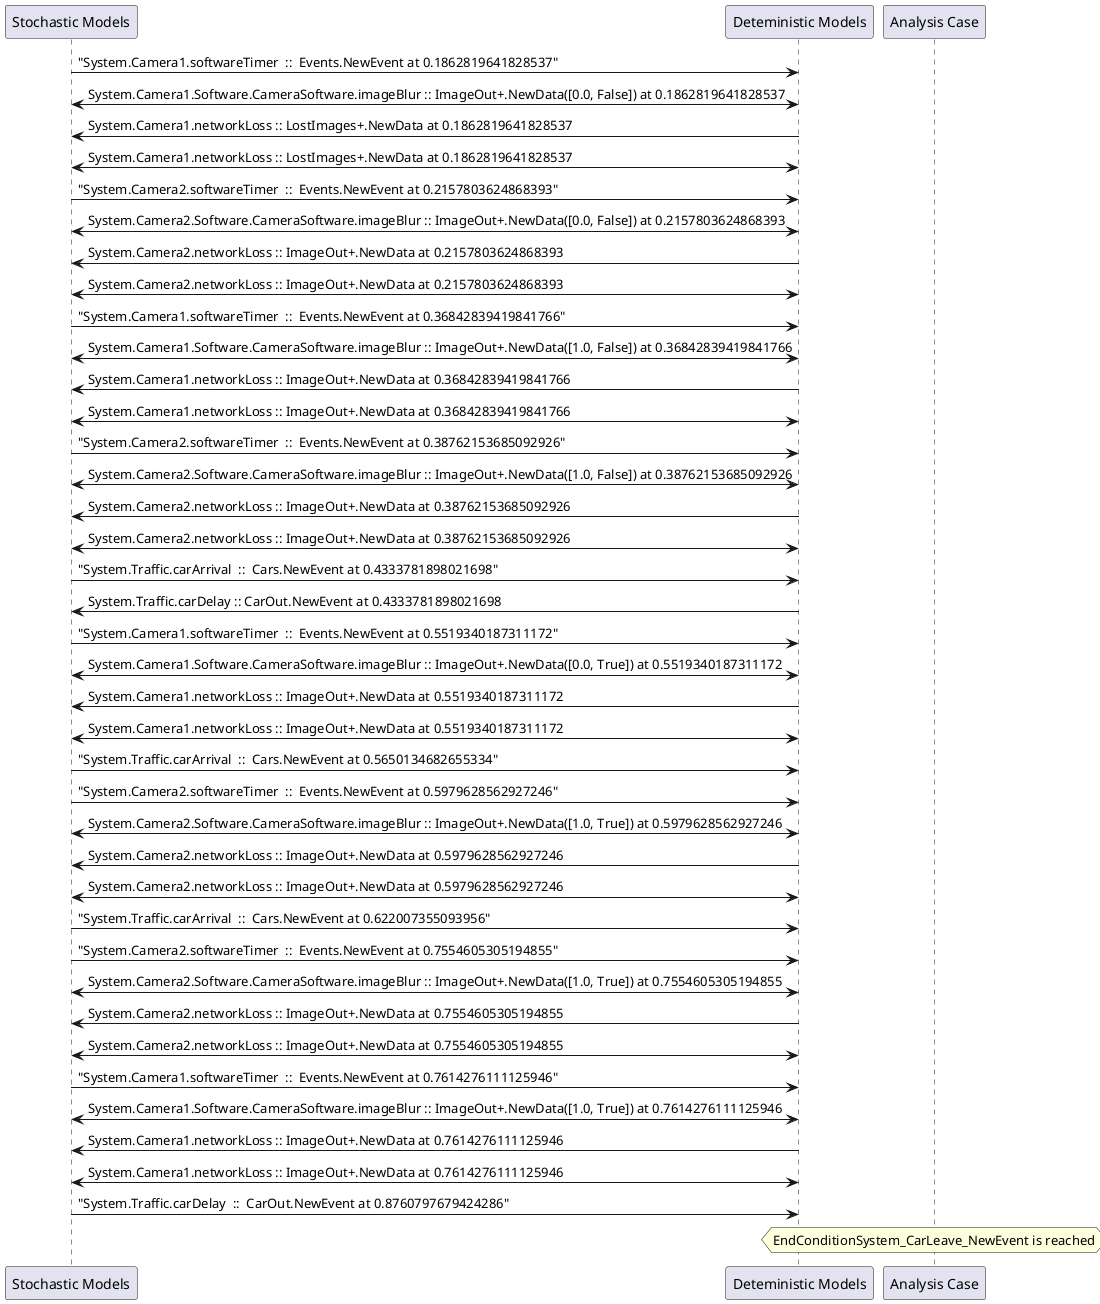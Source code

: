 
	@startuml
	participant "Stochastic Models" as stochmodel
	participant "Deteministic Models" as detmodel
	participant "Analysis Case" as analysis
	{12396_stop} stochmodel -> detmodel : "System.Camera1.softwareTimer  ::  Events.NewEvent at 0.1862819641828537"
detmodel <-> stochmodel : System.Camera1.Software.CameraSoftware.imageBlur :: ImageOut+.NewData([0.0, False]) at 0.1862819641828537
detmodel -> stochmodel : System.Camera1.networkLoss :: LostImages+.NewData at 0.1862819641828537
detmodel <-> stochmodel : System.Camera1.networkLoss :: LostImages+.NewData at 0.1862819641828537
{12412_stop} stochmodel -> detmodel : "System.Camera2.softwareTimer  ::  Events.NewEvent at 0.2157803624868393"
detmodel <-> stochmodel : System.Camera2.Software.CameraSoftware.imageBlur :: ImageOut+.NewData([0.0, False]) at 0.2157803624868393
detmodel -> stochmodel : System.Camera2.networkLoss :: ImageOut+.NewData at 0.2157803624868393
detmodel <-> stochmodel : System.Camera2.networkLoss :: ImageOut+.NewData at 0.2157803624868393
{12397_stop} stochmodel -> detmodel : "System.Camera1.softwareTimer  ::  Events.NewEvent at 0.36842839419841766"
detmodel <-> stochmodel : System.Camera1.Software.CameraSoftware.imageBlur :: ImageOut+.NewData([1.0, False]) at 0.36842839419841766
detmodel -> stochmodel : System.Camera1.networkLoss :: ImageOut+.NewData at 0.36842839419841766
detmodel <-> stochmodel : System.Camera1.networkLoss :: ImageOut+.NewData at 0.36842839419841766
{12413_stop} stochmodel -> detmodel : "System.Camera2.softwareTimer  ::  Events.NewEvent at 0.38762153685092926"
detmodel <-> stochmodel : System.Camera2.Software.CameraSoftware.imageBlur :: ImageOut+.NewData([1.0, False]) at 0.38762153685092926
detmodel -> stochmodel : System.Camera2.networkLoss :: ImageOut+.NewData at 0.38762153685092926
detmodel <-> stochmodel : System.Camera2.networkLoss :: ImageOut+.NewData at 0.38762153685092926
{12428_stop} stochmodel -> detmodel : "System.Traffic.carArrival  ::  Cars.NewEvent at 0.4333781898021698"
{12438_start} detmodel -> stochmodel : System.Traffic.carDelay :: CarOut.NewEvent at 0.4333781898021698
{12398_stop} stochmodel -> detmodel : "System.Camera1.softwareTimer  ::  Events.NewEvent at 0.5519340187311172"
detmodel <-> stochmodel : System.Camera1.Software.CameraSoftware.imageBlur :: ImageOut+.NewData([0.0, True]) at 0.5519340187311172
detmodel -> stochmodel : System.Camera1.networkLoss :: ImageOut+.NewData at 0.5519340187311172
detmodel <-> stochmodel : System.Camera1.networkLoss :: ImageOut+.NewData at 0.5519340187311172
{12429_stop} stochmodel -> detmodel : "System.Traffic.carArrival  ::  Cars.NewEvent at 0.5650134682655334"
{12414_stop} stochmodel -> detmodel : "System.Camera2.softwareTimer  ::  Events.NewEvent at 0.5979628562927246"
detmodel <-> stochmodel : System.Camera2.Software.CameraSoftware.imageBlur :: ImageOut+.NewData([1.0, True]) at 0.5979628562927246
detmodel -> stochmodel : System.Camera2.networkLoss :: ImageOut+.NewData at 0.5979628562927246
detmodel <-> stochmodel : System.Camera2.networkLoss :: ImageOut+.NewData at 0.5979628562927246
{12430_stop} stochmodel -> detmodel : "System.Traffic.carArrival  ::  Cars.NewEvent at 0.622007355093956"
{12415_stop} stochmodel -> detmodel : "System.Camera2.softwareTimer  ::  Events.NewEvent at 0.7554605305194855"
detmodel <-> stochmodel : System.Camera2.Software.CameraSoftware.imageBlur :: ImageOut+.NewData([1.0, True]) at 0.7554605305194855
detmodel -> stochmodel : System.Camera2.networkLoss :: ImageOut+.NewData at 0.7554605305194855
detmodel <-> stochmodel : System.Camera2.networkLoss :: ImageOut+.NewData at 0.7554605305194855
{12399_stop} stochmodel -> detmodel : "System.Camera1.softwareTimer  ::  Events.NewEvent at 0.7614276111125946"
detmodel <-> stochmodel : System.Camera1.Software.CameraSoftware.imageBlur :: ImageOut+.NewData([1.0, True]) at 0.7614276111125946
detmodel -> stochmodel : System.Camera1.networkLoss :: ImageOut+.NewData at 0.7614276111125946
detmodel <-> stochmodel : System.Camera1.networkLoss :: ImageOut+.NewData at 0.7614276111125946
{12438_stop} stochmodel -> detmodel : "System.Traffic.carDelay  ::  CarOut.NewEvent at 0.8760797679424286"
{12438_start} <-> {12438_stop} : delay
hnote over analysis 
EndConditionSystem_CarLeave_NewEvent is reached
endnote
@enduml